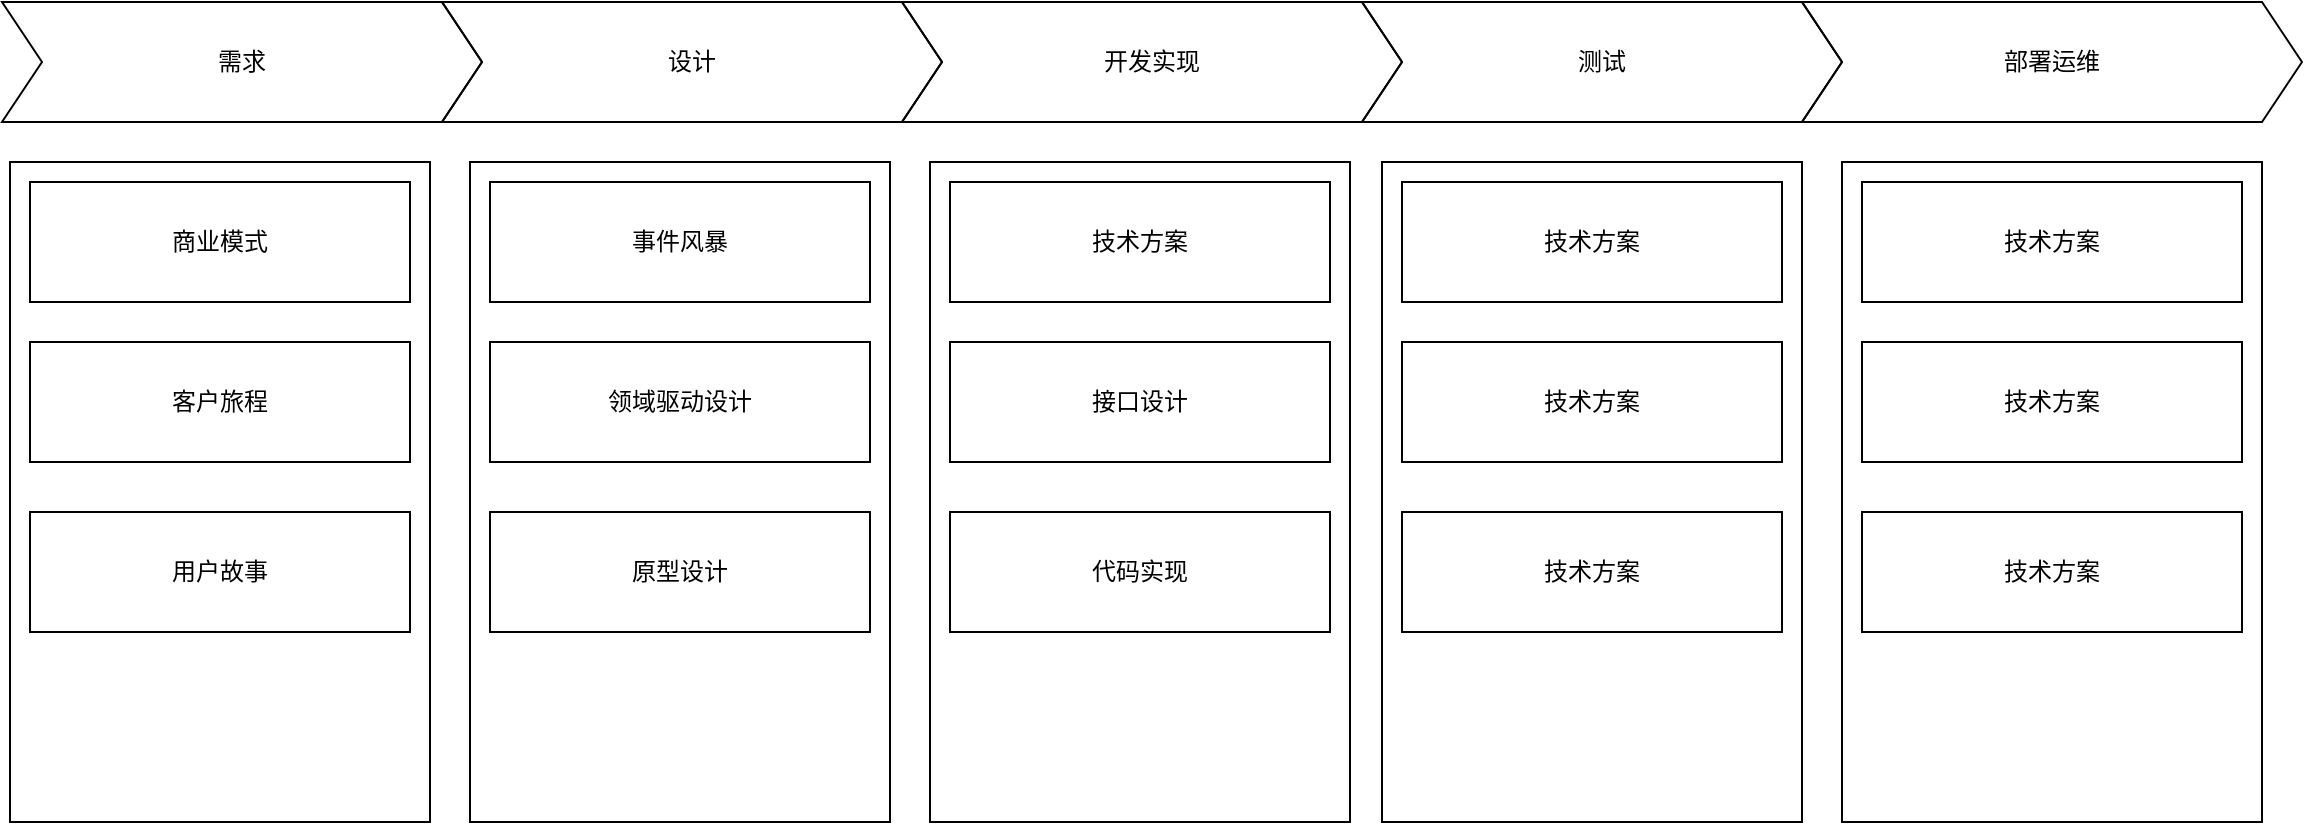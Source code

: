 <mxfile version="12.9.3" type="github">
  <diagram id="Y75o3xpsbjKIEjDtISRW" name="第 1 页">
    <mxGraphModel dx="1422" dy="794" grid="1" gridSize="10" guides="1" tooltips="1" connect="1" arrows="1" fold="1" page="1" pageScale="1" pageWidth="827" pageHeight="1169" math="0" shadow="0">
      <root>
        <mxCell id="0" />
        <mxCell id="1" parent="0" />
        <mxCell id="gz9A1gqE0fE7ibQqUqPR-7" value="" style="rounded=0;whiteSpace=wrap;html=1;fillColor=none;" vertex="1" parent="1">
          <mxGeometry x="44" y="320" width="210" height="330" as="geometry" />
        </mxCell>
        <mxCell id="gz9A1gqE0fE7ibQqUqPR-8" value="" style="rounded=0;whiteSpace=wrap;html=1;fillColor=none;" vertex="1" parent="1">
          <mxGeometry x="274" y="320" width="210" height="330" as="geometry" />
        </mxCell>
        <mxCell id="gz9A1gqE0fE7ibQqUqPR-9" value="" style="rounded=0;whiteSpace=wrap;html=1;fillColor=none;" vertex="1" parent="1">
          <mxGeometry x="504" y="320" width="210" height="330" as="geometry" />
        </mxCell>
        <mxCell id="gz9A1gqE0fE7ibQqUqPR-15" value="客户旅程" style="rounded=0;whiteSpace=wrap;html=1;fillColor=none;" vertex="1" parent="1">
          <mxGeometry x="54" y="410" width="190" height="60" as="geometry" />
        </mxCell>
        <mxCell id="gz9A1gqE0fE7ibQqUqPR-16" value="用户故事" style="rounded=0;whiteSpace=wrap;html=1;fillColor=none;" vertex="1" parent="1">
          <mxGeometry x="54" y="495" width="190" height="60" as="geometry" />
        </mxCell>
        <mxCell id="gz9A1gqE0fE7ibQqUqPR-17" value="事件风暴" style="rounded=0;whiteSpace=wrap;html=1;fillColor=none;" vertex="1" parent="1">
          <mxGeometry x="284" y="330" width="190" height="60" as="geometry" />
        </mxCell>
        <mxCell id="gz9A1gqE0fE7ibQqUqPR-18" value="领域驱动设计" style="rounded=0;whiteSpace=wrap;html=1;fillColor=none;" vertex="1" parent="1">
          <mxGeometry x="284" y="410" width="190" height="60" as="geometry" />
        </mxCell>
        <mxCell id="gz9A1gqE0fE7ibQqUqPR-19" value="原型设计" style="rounded=0;whiteSpace=wrap;html=1;fillColor=none;" vertex="1" parent="1">
          <mxGeometry x="284" y="495" width="190" height="60" as="geometry" />
        </mxCell>
        <mxCell id="gz9A1gqE0fE7ibQqUqPR-20" value="技术方案" style="rounded=0;whiteSpace=wrap;html=1;fillColor=none;" vertex="1" parent="1">
          <mxGeometry x="514" y="330" width="190" height="60" as="geometry" />
        </mxCell>
        <mxCell id="gz9A1gqE0fE7ibQqUqPR-21" value="接口设计" style="rounded=0;whiteSpace=wrap;html=1;fillColor=none;" vertex="1" parent="1">
          <mxGeometry x="514" y="410" width="190" height="60" as="geometry" />
        </mxCell>
        <mxCell id="gz9A1gqE0fE7ibQqUqPR-22" value="代码实现" style="rounded=0;whiteSpace=wrap;html=1;fillColor=none;" vertex="1" parent="1">
          <mxGeometry x="514" y="495" width="190" height="60" as="geometry" />
        </mxCell>
        <mxCell id="gz9A1gqE0fE7ibQqUqPR-26" value="商业模式" style="rounded=0;whiteSpace=wrap;html=1;fillColor=none;" vertex="1" parent="1">
          <mxGeometry x="54" y="330" width="190" height="60" as="geometry" />
        </mxCell>
        <mxCell id="gz9A1gqE0fE7ibQqUqPR-33" value="需求" style="shape=step;perimeter=stepPerimeter;whiteSpace=wrap;html=1;fixedSize=1;fillColor=none;align=center;size=20;" vertex="1" parent="1">
          <mxGeometry x="40" y="240" width="240" height="60" as="geometry" />
        </mxCell>
        <mxCell id="gz9A1gqE0fE7ibQqUqPR-34" value="设计" style="shape=step;perimeter=stepPerimeter;whiteSpace=wrap;html=1;fixedSize=1;fillColor=none;align=center;" vertex="1" parent="1">
          <mxGeometry x="260" y="240" width="250" height="60" as="geometry" />
        </mxCell>
        <mxCell id="gz9A1gqE0fE7ibQqUqPR-35" value="开发实现" style="shape=step;perimeter=stepPerimeter;whiteSpace=wrap;html=1;fixedSize=1;fillColor=none;align=center;size=20;" vertex="1" parent="1">
          <mxGeometry x="490" y="240" width="250" height="60" as="geometry" />
        </mxCell>
        <mxCell id="gz9A1gqE0fE7ibQqUqPR-37" value="测试" style="shape=step;perimeter=stepPerimeter;whiteSpace=wrap;html=1;fixedSize=1;fillColor=none;align=center;size=20;" vertex="1" parent="1">
          <mxGeometry x="720" y="240" width="240" height="60" as="geometry" />
        </mxCell>
        <mxCell id="gz9A1gqE0fE7ibQqUqPR-38" value="部署运维" style="shape=step;perimeter=stepPerimeter;whiteSpace=wrap;html=1;fixedSize=1;fillColor=none;align=center;size=20;" vertex="1" parent="1">
          <mxGeometry x="940" y="240" width="250" height="60" as="geometry" />
        </mxCell>
        <mxCell id="gz9A1gqE0fE7ibQqUqPR-39" value="" style="rounded=0;whiteSpace=wrap;html=1;fillColor=none;" vertex="1" parent="1">
          <mxGeometry x="730" y="320" width="210" height="330" as="geometry" />
        </mxCell>
        <mxCell id="gz9A1gqE0fE7ibQqUqPR-40" value="技术方案" style="rounded=0;whiteSpace=wrap;html=1;fillColor=none;" vertex="1" parent="1">
          <mxGeometry x="740" y="330" width="190" height="60" as="geometry" />
        </mxCell>
        <mxCell id="gz9A1gqE0fE7ibQqUqPR-41" value="技术方案" style="rounded=0;whiteSpace=wrap;html=1;fillColor=none;" vertex="1" parent="1">
          <mxGeometry x="740" y="410" width="190" height="60" as="geometry" />
        </mxCell>
        <mxCell id="gz9A1gqE0fE7ibQqUqPR-42" value="技术方案" style="rounded=0;whiteSpace=wrap;html=1;fillColor=none;" vertex="1" parent="1">
          <mxGeometry x="740" y="495" width="190" height="60" as="geometry" />
        </mxCell>
        <mxCell id="gz9A1gqE0fE7ibQqUqPR-43" value="" style="rounded=0;whiteSpace=wrap;html=1;fillColor=none;" vertex="1" parent="1">
          <mxGeometry x="960" y="320" width="210" height="330" as="geometry" />
        </mxCell>
        <mxCell id="gz9A1gqE0fE7ibQqUqPR-44" value="技术方案" style="rounded=0;whiteSpace=wrap;html=1;fillColor=none;" vertex="1" parent="1">
          <mxGeometry x="970" y="330" width="190" height="60" as="geometry" />
        </mxCell>
        <mxCell id="gz9A1gqE0fE7ibQqUqPR-45" value="技术方案" style="rounded=0;whiteSpace=wrap;html=1;fillColor=none;" vertex="1" parent="1">
          <mxGeometry x="970" y="410" width="190" height="60" as="geometry" />
        </mxCell>
        <mxCell id="gz9A1gqE0fE7ibQqUqPR-46" value="技术方案" style="rounded=0;whiteSpace=wrap;html=1;fillColor=none;" vertex="1" parent="1">
          <mxGeometry x="970" y="495" width="190" height="60" as="geometry" />
        </mxCell>
      </root>
    </mxGraphModel>
  </diagram>
</mxfile>
